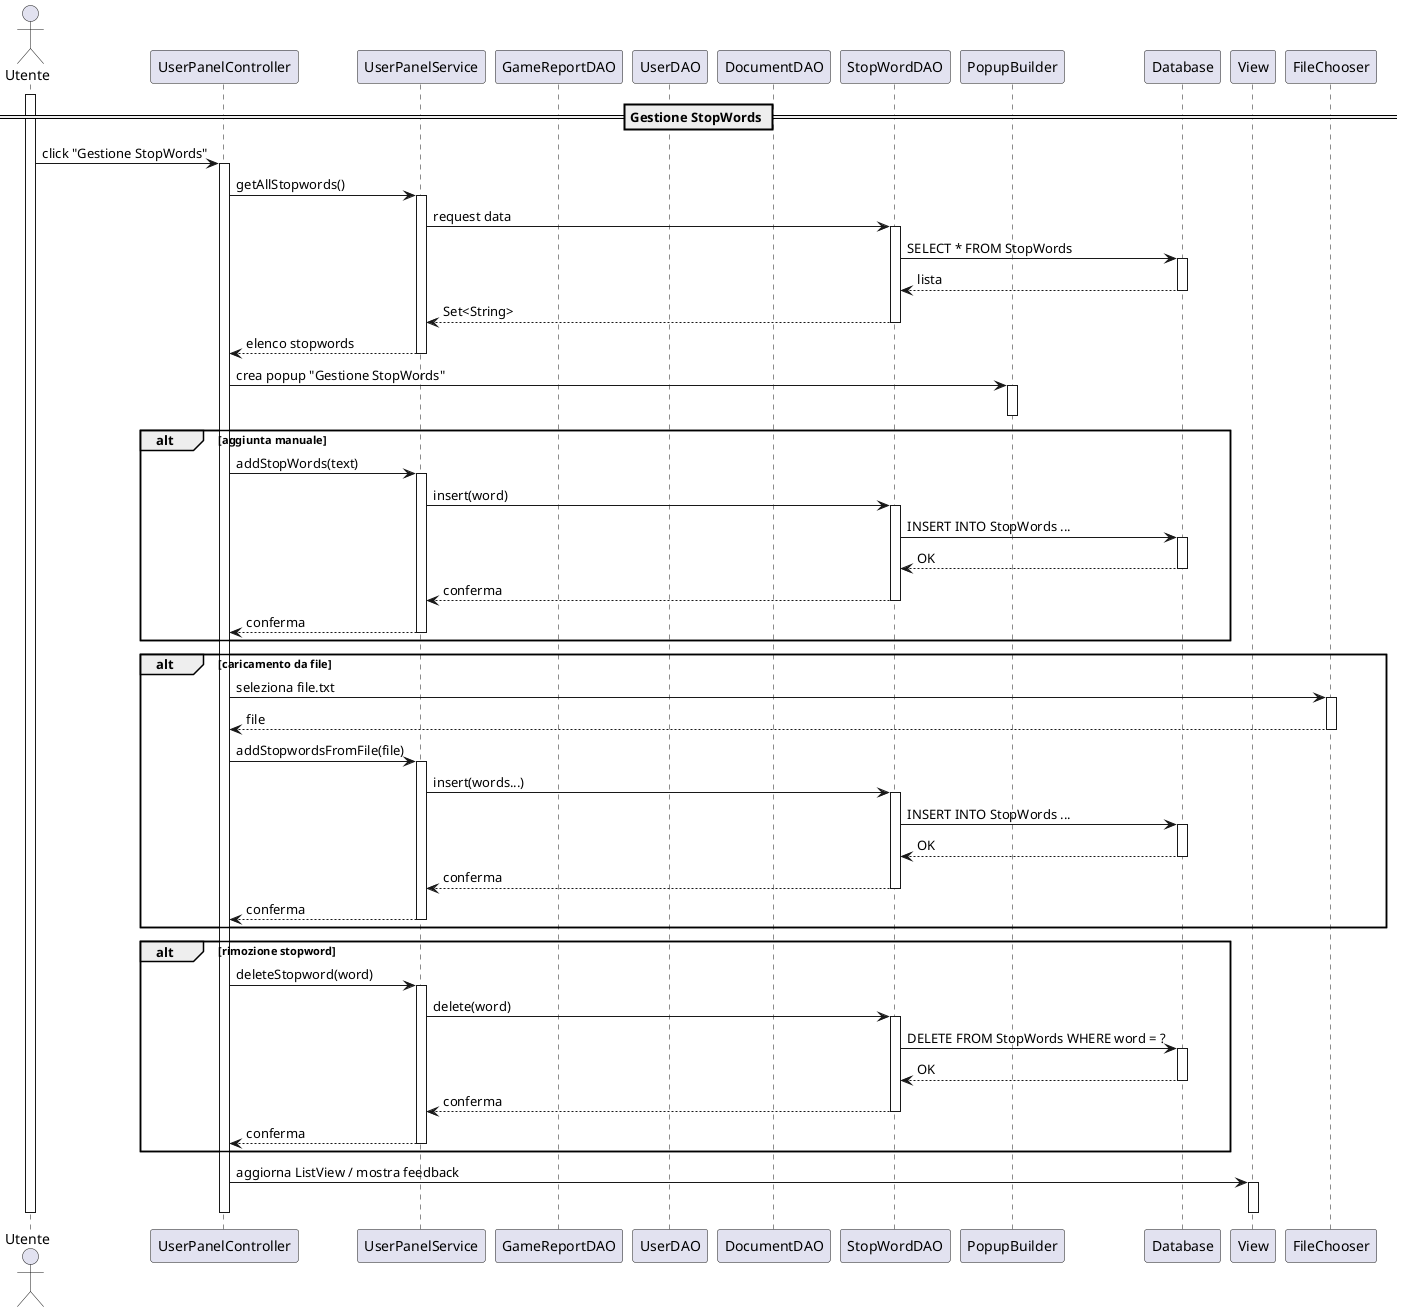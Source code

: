 @startuml
actor Utente
participant UserPanelController
participant UserPanelService
participant GameReportDAO
participant UserDAO
participant DocumentDAO
participant StopWordDAO
participant PopupBuilder
participant Database
participant View
participant FileChooser

== Gestione StopWords ==
activate Utente
Utente -> UserPanelController : click "Gestione StopWords"
activate UserPanelController

UserPanelController -> UserPanelService : getAllStopwords()
activate UserPanelService
UserPanelService -> StopWordDAO : request data
activate StopWordDAO
StopWordDAO -> Database : SELECT * FROM StopWords
activate Database
Database --> StopWordDAO : lista
deactivate Database
StopWordDAO --> UserPanelService : Set<String>
deactivate StopWordDAO
UserPanelService --> UserPanelController : elenco stopwords
deactivate UserPanelService

UserPanelController -> PopupBuilder : crea popup "Gestione StopWords"
activate PopupBuilder
deactivate PopupBuilder

alt aggiunta manuale
    UserPanelController -> UserPanelService : addStopWords(text)
    activate UserPanelService
    UserPanelService -> StopWordDAO : insert(word)
    activate StopWordDAO
    StopWordDAO -> Database : INSERT INTO StopWords ...
    activate Database
    Database --> StopWordDAO : OK
    deactivate Database
    StopWordDAO --> UserPanelService : conferma
    deactivate StopWordDAO
    UserPanelService --> UserPanelController : conferma
    deactivate UserPanelService
end

alt caricamento da file
    UserPanelController -> FileChooser : seleziona file.txt
    activate FileChooser
    FileChooser --> UserPanelController : file
    deactivate FileChooser

    UserPanelController -> UserPanelService : addStopwordsFromFile(file)
    activate UserPanelService
    UserPanelService -> StopWordDAO : insert(words...)
    activate StopWordDAO
    StopWordDAO -> Database : INSERT INTO StopWords ...
    activate Database
    Database --> StopWordDAO : OK
    deactivate Database
    StopWordDAO --> UserPanelService : conferma
    deactivate StopWordDAO
    UserPanelService --> UserPanelController : conferma
    deactivate UserPanelService
end

alt rimozione stopword
    UserPanelController -> UserPanelService : deleteStopword(word)
    activate UserPanelService
    UserPanelService -> StopWordDAO : delete(word)
    activate StopWordDAO
    StopWordDAO -> Database : DELETE FROM StopWords WHERE word = ?
    activate Database
    Database --> StopWordDAO : OK
    deactivate Database
    StopWordDAO --> UserPanelService : conferma
    deactivate StopWordDAO
    UserPanelService --> UserPanelController : conferma
    deactivate UserPanelService
end

UserPanelController -> View : aggiorna ListView / mostra feedback
activate View
deactivate View

deactivate UserPanelController
deactivate Utente
@enduml